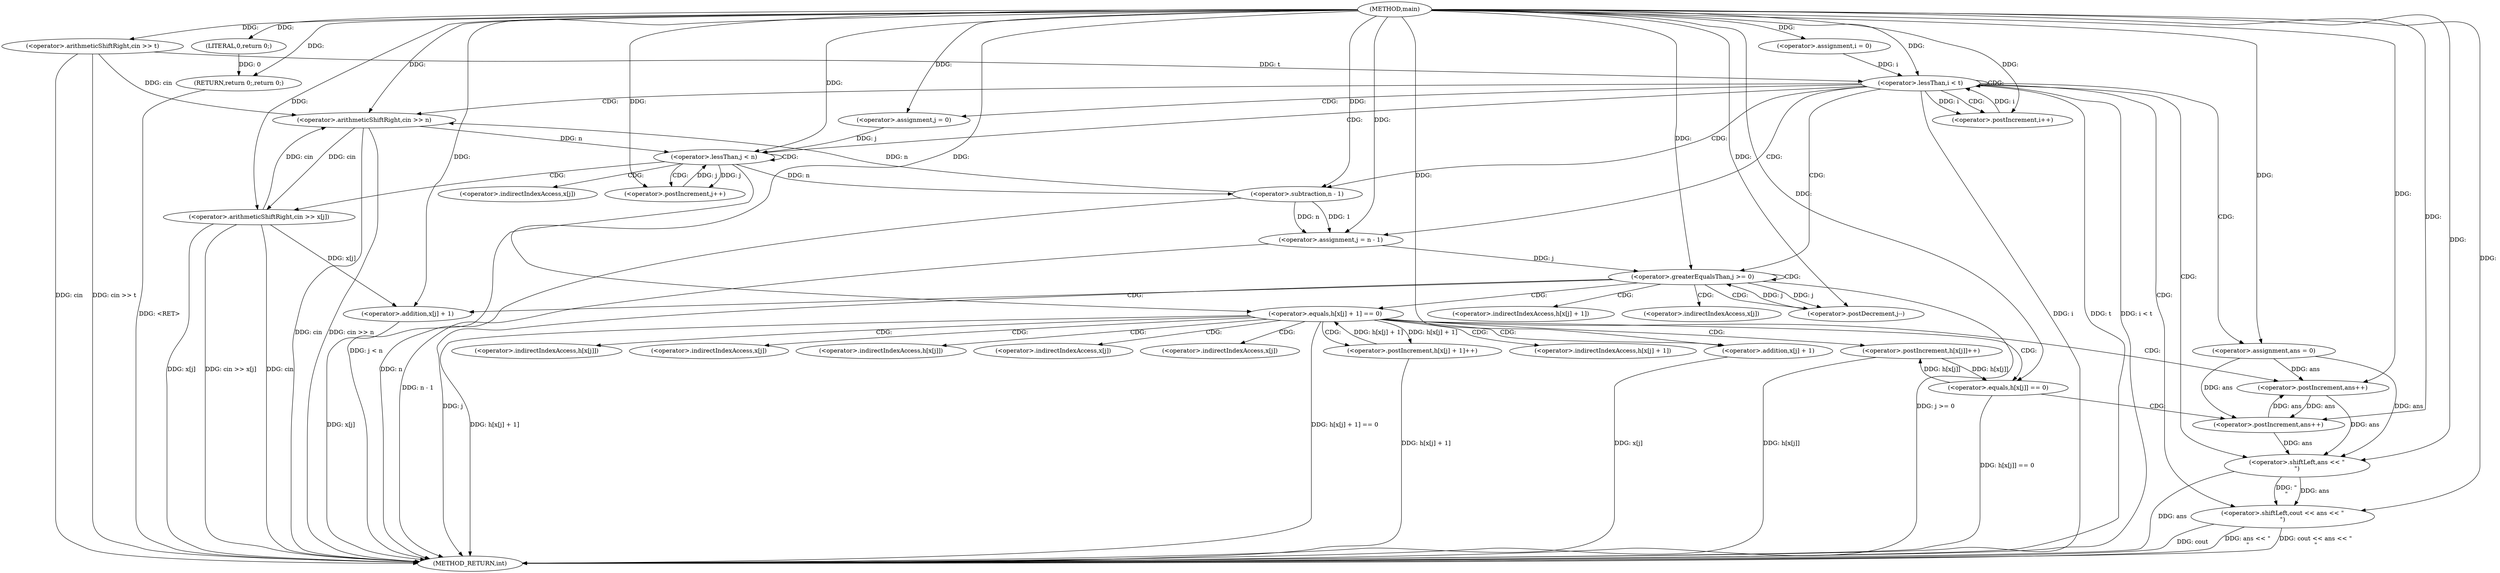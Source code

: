 digraph "main" {  
"1000102" [label = "(METHOD,main)" ]
"1000205" [label = "(METHOD_RETURN,int)" ]
"1000105" [label = "(<operator>.arithmeticShiftRight,cin >> t)" ]
"1000203" [label = "(RETURN,return 0;,return 0;)" ]
"1000110" [label = "(<operator>.assignment,i = 0)" ]
"1000113" [label = "(<operator>.lessThan,i < t)" ]
"1000116" [label = "(<operator>.postIncrement,i++)" ]
"1000204" [label = "(LITERAL,0,return 0;)" ]
"1000120" [label = "(<operator>.arithmeticShiftRight,cin >> n)" ]
"1000142" [label = "(<operator>.assignment,ans = 0)" ]
"1000198" [label = "(<operator>.shiftLeft,cout << ans << \"\n\")" ]
"1000126" [label = "(<operator>.assignment,j = 0)" ]
"1000129" [label = "(<operator>.lessThan,j < n)" ]
"1000132" [label = "(<operator>.postIncrement,j++)" ]
"1000147" [label = "(<operator>.assignment,j = n - 1)" ]
"1000152" [label = "(<operator>.greaterEqualsThan,j >= 0)" ]
"1000155" [label = "(<operator>.postDecrement,j--)" ]
"1000135" [label = "(<operator>.arithmeticShiftRight,cin >> x[j])" ]
"1000200" [label = "(<operator>.shiftLeft,ans << \"\n\")" ]
"1000149" [label = "(<operator>.subtraction,n - 1)" ]
"1000159" [label = "(<operator>.equals,h[x[j] + 1] == 0)" ]
"1000169" [label = "(<operator>.postIncrement,h[x[j] + 1]++)" ]
"1000177" [label = "(<operator>.postIncrement,ans++)" ]
"1000192" [label = "(<operator>.postIncrement,h[x[j]]++)" ]
"1000162" [label = "(<operator>.addition,x[j] + 1)" ]
"1000182" [label = "(<operator>.equals,h[x[j]] == 0)" ]
"1000172" [label = "(<operator>.addition,x[j] + 1)" ]
"1000190" [label = "(<operator>.postIncrement,ans++)" ]
"1000137" [label = "(<operator>.indirectIndexAccess,x[j])" ]
"1000160" [label = "(<operator>.indirectIndexAccess,h[x[j] + 1])" ]
"1000170" [label = "(<operator>.indirectIndexAccess,h[x[j] + 1])" ]
"1000163" [label = "(<operator>.indirectIndexAccess,x[j])" ]
"1000193" [label = "(<operator>.indirectIndexAccess,h[x[j]])" ]
"1000173" [label = "(<operator>.indirectIndexAccess,x[j])" ]
"1000183" [label = "(<operator>.indirectIndexAccess,h[x[j]])" ]
"1000195" [label = "(<operator>.indirectIndexAccess,x[j])" ]
"1000185" [label = "(<operator>.indirectIndexAccess,x[j])" ]
  "1000105" -> "1000205"  [ label = "DDG: cin"] 
  "1000105" -> "1000205"  [ label = "DDG: cin >> t"] 
  "1000113" -> "1000205"  [ label = "DDG: i"] 
  "1000113" -> "1000205"  [ label = "DDG: t"] 
  "1000113" -> "1000205"  [ label = "DDG: i < t"] 
  "1000120" -> "1000205"  [ label = "DDG: cin"] 
  "1000120" -> "1000205"  [ label = "DDG: cin >> n"] 
  "1000129" -> "1000205"  [ label = "DDG: j < n"] 
  "1000149" -> "1000205"  [ label = "DDG: n"] 
  "1000147" -> "1000205"  [ label = "DDG: n - 1"] 
  "1000152" -> "1000205"  [ label = "DDG: j"] 
  "1000152" -> "1000205"  [ label = "DDG: j >= 0"] 
  "1000200" -> "1000205"  [ label = "DDG: ans"] 
  "1000198" -> "1000205"  [ label = "DDG: ans << \"\n\""] 
  "1000198" -> "1000205"  [ label = "DDG: cout << ans << \"\n\""] 
  "1000162" -> "1000205"  [ label = "DDG: x[j]"] 
  "1000159" -> "1000205"  [ label = "DDG: h[x[j] + 1]"] 
  "1000159" -> "1000205"  [ label = "DDG: h[x[j] + 1] == 0"] 
  "1000182" -> "1000205"  [ label = "DDG: h[x[j]] == 0"] 
  "1000192" -> "1000205"  [ label = "DDG: h[x[j]]"] 
  "1000172" -> "1000205"  [ label = "DDG: x[j]"] 
  "1000169" -> "1000205"  [ label = "DDG: h[x[j] + 1]"] 
  "1000135" -> "1000205"  [ label = "DDG: cin"] 
  "1000135" -> "1000205"  [ label = "DDG: x[j]"] 
  "1000135" -> "1000205"  [ label = "DDG: cin >> x[j]"] 
  "1000203" -> "1000205"  [ label = "DDG: <RET>"] 
  "1000198" -> "1000205"  [ label = "DDG: cout"] 
  "1000204" -> "1000203"  [ label = "DDG: 0"] 
  "1000102" -> "1000203"  [ label = "DDG: "] 
  "1000102" -> "1000105"  [ label = "DDG: "] 
  "1000102" -> "1000110"  [ label = "DDG: "] 
  "1000102" -> "1000204"  [ label = "DDG: "] 
  "1000110" -> "1000113"  [ label = "DDG: i"] 
  "1000116" -> "1000113"  [ label = "DDG: i"] 
  "1000102" -> "1000113"  [ label = "DDG: "] 
  "1000105" -> "1000113"  [ label = "DDG: t"] 
  "1000113" -> "1000116"  [ label = "DDG: i"] 
  "1000102" -> "1000116"  [ label = "DDG: "] 
  "1000102" -> "1000142"  [ label = "DDG: "] 
  "1000105" -> "1000120"  [ label = "DDG: cin"] 
  "1000135" -> "1000120"  [ label = "DDG: cin"] 
  "1000102" -> "1000120"  [ label = "DDG: "] 
  "1000149" -> "1000120"  [ label = "DDG: n"] 
  "1000102" -> "1000126"  [ label = "DDG: "] 
  "1000149" -> "1000147"  [ label = "DDG: 1"] 
  "1000149" -> "1000147"  [ label = "DDG: n"] 
  "1000102" -> "1000198"  [ label = "DDG: "] 
  "1000200" -> "1000198"  [ label = "DDG: ans"] 
  "1000200" -> "1000198"  [ label = "DDG: \"\n\""] 
  "1000126" -> "1000129"  [ label = "DDG: j"] 
  "1000132" -> "1000129"  [ label = "DDG: j"] 
  "1000102" -> "1000129"  [ label = "DDG: "] 
  "1000120" -> "1000129"  [ label = "DDG: n"] 
  "1000129" -> "1000132"  [ label = "DDG: j"] 
  "1000102" -> "1000132"  [ label = "DDG: "] 
  "1000102" -> "1000147"  [ label = "DDG: "] 
  "1000147" -> "1000152"  [ label = "DDG: j"] 
  "1000155" -> "1000152"  [ label = "DDG: j"] 
  "1000102" -> "1000152"  [ label = "DDG: "] 
  "1000152" -> "1000155"  [ label = "DDG: j"] 
  "1000102" -> "1000155"  [ label = "DDG: "] 
  "1000142" -> "1000200"  [ label = "DDG: ans"] 
  "1000190" -> "1000200"  [ label = "DDG: ans"] 
  "1000177" -> "1000200"  [ label = "DDG: ans"] 
  "1000102" -> "1000200"  [ label = "DDG: "] 
  "1000120" -> "1000135"  [ label = "DDG: cin"] 
  "1000102" -> "1000135"  [ label = "DDG: "] 
  "1000129" -> "1000149"  [ label = "DDG: n"] 
  "1000102" -> "1000149"  [ label = "DDG: "] 
  "1000169" -> "1000159"  [ label = "DDG: h[x[j] + 1]"] 
  "1000102" -> "1000159"  [ label = "DDG: "] 
  "1000159" -> "1000169"  [ label = "DDG: h[x[j] + 1]"] 
  "1000142" -> "1000177"  [ label = "DDG: ans"] 
  "1000190" -> "1000177"  [ label = "DDG: ans"] 
  "1000102" -> "1000177"  [ label = "DDG: "] 
  "1000135" -> "1000162"  [ label = "DDG: x[j]"] 
  "1000102" -> "1000162"  [ label = "DDG: "] 
  "1000182" -> "1000192"  [ label = "DDG: h[x[j]]"] 
  "1000102" -> "1000172"  [ label = "DDG: "] 
  "1000192" -> "1000182"  [ label = "DDG: h[x[j]]"] 
  "1000102" -> "1000182"  [ label = "DDG: "] 
  "1000142" -> "1000190"  [ label = "DDG: ans"] 
  "1000177" -> "1000190"  [ label = "DDG: ans"] 
  "1000102" -> "1000190"  [ label = "DDG: "] 
  "1000113" -> "1000200"  [ label = "CDG: "] 
  "1000113" -> "1000142"  [ label = "CDG: "] 
  "1000113" -> "1000152"  [ label = "CDG: "] 
  "1000113" -> "1000149"  [ label = "CDG: "] 
  "1000113" -> "1000116"  [ label = "CDG: "] 
  "1000113" -> "1000120"  [ label = "CDG: "] 
  "1000113" -> "1000113"  [ label = "CDG: "] 
  "1000113" -> "1000126"  [ label = "CDG: "] 
  "1000113" -> "1000129"  [ label = "CDG: "] 
  "1000113" -> "1000147"  [ label = "CDG: "] 
  "1000113" -> "1000198"  [ label = "CDG: "] 
  "1000129" -> "1000135"  [ label = "CDG: "] 
  "1000129" -> "1000132"  [ label = "CDG: "] 
  "1000129" -> "1000137"  [ label = "CDG: "] 
  "1000129" -> "1000129"  [ label = "CDG: "] 
  "1000152" -> "1000152"  [ label = "CDG: "] 
  "1000152" -> "1000163"  [ label = "CDG: "] 
  "1000152" -> "1000159"  [ label = "CDG: "] 
  "1000152" -> "1000155"  [ label = "CDG: "] 
  "1000152" -> "1000160"  [ label = "CDG: "] 
  "1000152" -> "1000162"  [ label = "CDG: "] 
  "1000159" -> "1000182"  [ label = "CDG: "] 
  "1000159" -> "1000195"  [ label = "CDG: "] 
  "1000159" -> "1000183"  [ label = "CDG: "] 
  "1000159" -> "1000172"  [ label = "CDG: "] 
  "1000159" -> "1000169"  [ label = "CDG: "] 
  "1000159" -> "1000173"  [ label = "CDG: "] 
  "1000159" -> "1000170"  [ label = "CDG: "] 
  "1000159" -> "1000193"  [ label = "CDG: "] 
  "1000159" -> "1000192"  [ label = "CDG: "] 
  "1000159" -> "1000177"  [ label = "CDG: "] 
  "1000159" -> "1000185"  [ label = "CDG: "] 
  "1000182" -> "1000190"  [ label = "CDG: "] 
}
